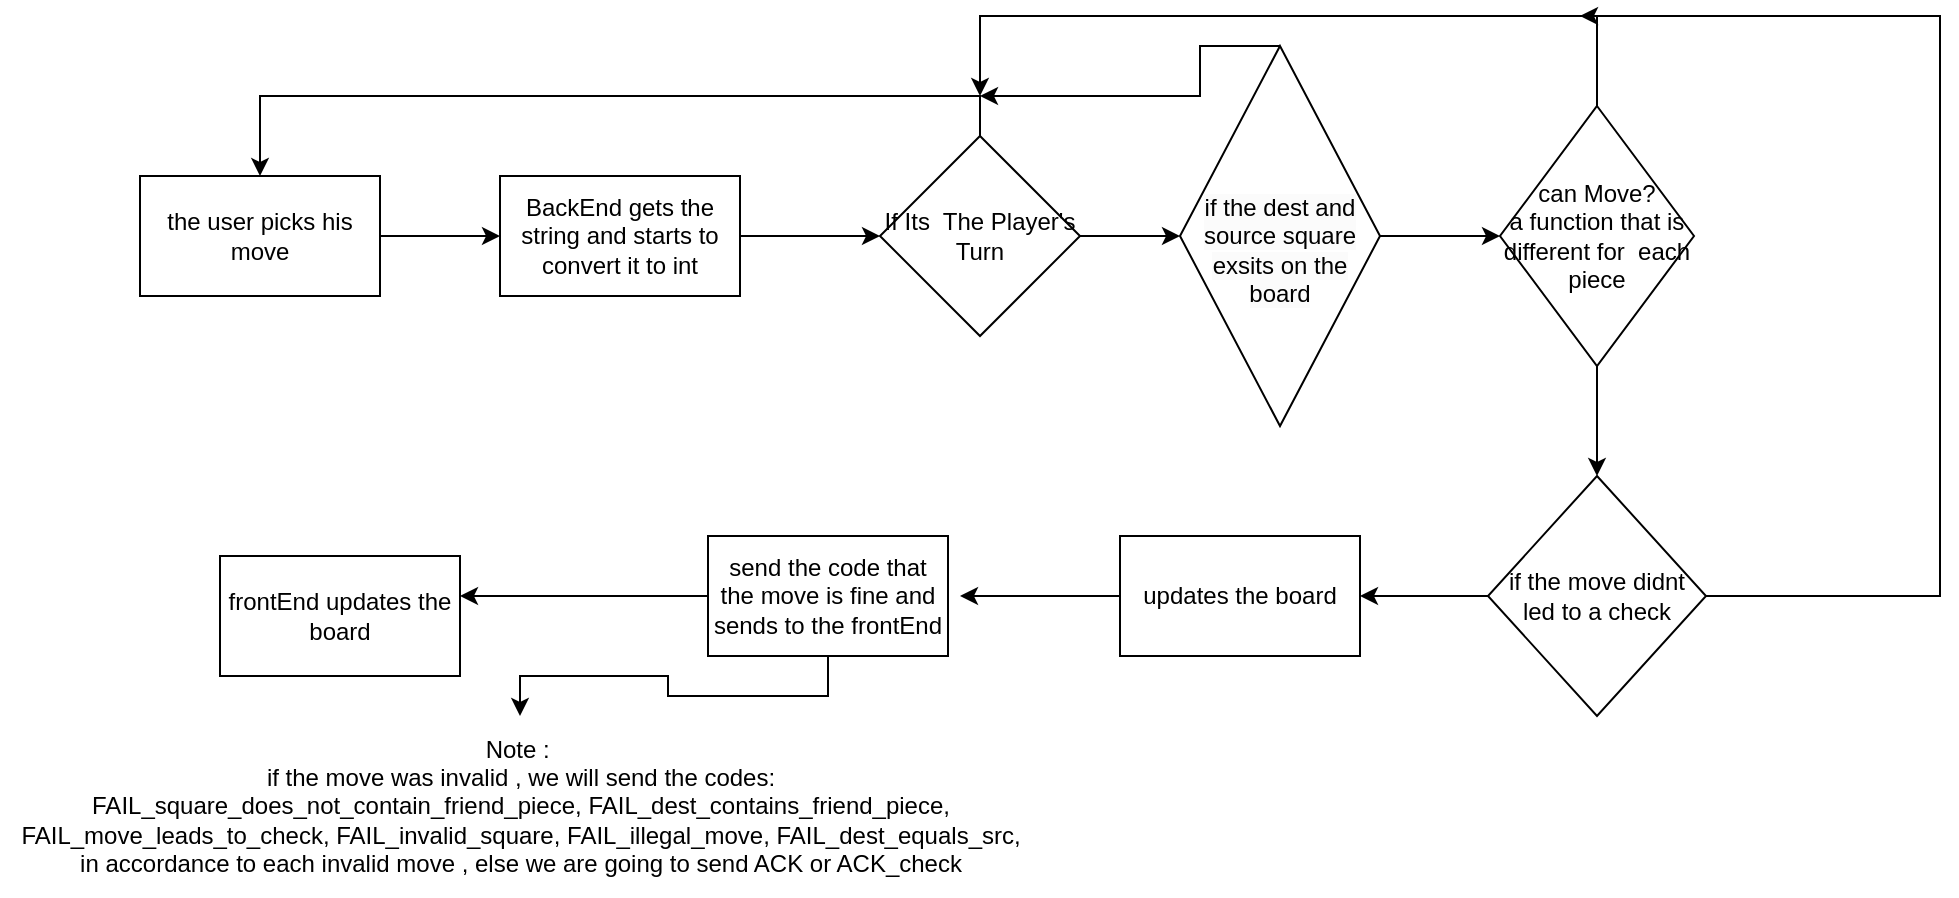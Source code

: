 <mxfile version="21.2.1" type="gitlab">
  <diagram id="C5RBs43oDa-KdzZeNtuy" name="Page-1">
    <mxGraphModel dx="1434" dy="1933" grid="1" gridSize="10" guides="1" tooltips="1" connect="1" arrows="1" fold="1" page="1" pageScale="1" pageWidth="827" pageHeight="1169" math="0" shadow="0">
      <root>
        <mxCell id="WIyWlLk6GJQsqaUBKTNV-0" />
        <mxCell id="WIyWlLk6GJQsqaUBKTNV-1" parent="WIyWlLk6GJQsqaUBKTNV-0" />
        <mxCell id="nHf2IIVKBqBw7tvdfu93-0" value="the user picks his move" style="rounded=0;whiteSpace=wrap;html=1;" vertex="1" parent="WIyWlLk6GJQsqaUBKTNV-1">
          <mxGeometry x="70" y="30" width="120" height="60" as="geometry" />
        </mxCell>
        <mxCell id="nHf2IIVKBqBw7tvdfu93-2" value="" style="endArrow=classic;html=1;rounded=0;" edge="1" parent="WIyWlLk6GJQsqaUBKTNV-1">
          <mxGeometry width="50" height="50" relative="1" as="geometry">
            <mxPoint x="190" y="60" as="sourcePoint" />
            <mxPoint x="250" y="60" as="targetPoint" />
          </mxGeometry>
        </mxCell>
        <mxCell id="nHf2IIVKBqBw7tvdfu93-3" value="BackEnd gets the string and starts to convert it to int" style="rounded=0;whiteSpace=wrap;html=1;" vertex="1" parent="WIyWlLk6GJQsqaUBKTNV-1">
          <mxGeometry x="250" y="30" width="120" height="60" as="geometry" />
        </mxCell>
        <mxCell id="nHf2IIVKBqBw7tvdfu93-4" value="" style="endArrow=classic;html=1;rounded=0;" edge="1" parent="WIyWlLk6GJQsqaUBKTNV-1">
          <mxGeometry width="50" height="50" relative="1" as="geometry">
            <mxPoint x="370" y="60" as="sourcePoint" />
            <mxPoint x="440" y="60" as="targetPoint" />
          </mxGeometry>
        </mxCell>
        <mxCell id="nHf2IIVKBqBw7tvdfu93-8" style="edgeStyle=orthogonalEdgeStyle;rounded=0;orthogonalLoop=1;jettySize=auto;html=1;exitX=0.5;exitY=0;exitDx=0;exitDy=0;entryX=0.5;entryY=0;entryDx=0;entryDy=0;" edge="1" parent="WIyWlLk6GJQsqaUBKTNV-1" source="nHf2IIVKBqBw7tvdfu93-5" target="nHf2IIVKBqBw7tvdfu93-0">
          <mxGeometry relative="1" as="geometry" />
        </mxCell>
        <mxCell id="nHf2IIVKBqBw7tvdfu93-9" style="edgeStyle=orthogonalEdgeStyle;rounded=0;orthogonalLoop=1;jettySize=auto;html=1;exitX=1;exitY=0.5;exitDx=0;exitDy=0;" edge="1" parent="WIyWlLk6GJQsqaUBKTNV-1" source="nHf2IIVKBqBw7tvdfu93-5">
          <mxGeometry relative="1" as="geometry">
            <mxPoint x="590" y="60" as="targetPoint" />
          </mxGeometry>
        </mxCell>
        <mxCell id="nHf2IIVKBqBw7tvdfu93-5" value="If Its&amp;nbsp; The Player&#39;s Turn" style="rhombus;whiteSpace=wrap;html=1;" vertex="1" parent="WIyWlLk6GJQsqaUBKTNV-1">
          <mxGeometry x="440" y="10" width="100" height="100" as="geometry" />
        </mxCell>
        <mxCell id="nHf2IIVKBqBw7tvdfu93-13" style="edgeStyle=orthogonalEdgeStyle;rounded=0;orthogonalLoop=1;jettySize=auto;html=1;exitX=0.5;exitY=0;exitDx=0;exitDy=0;" edge="1" parent="WIyWlLk6GJQsqaUBKTNV-1" source="nHf2IIVKBqBw7tvdfu93-11">
          <mxGeometry relative="1" as="geometry">
            <mxPoint x="490" y="-10" as="targetPoint" />
            <Array as="points">
              <mxPoint x="600" y="-35" />
              <mxPoint x="600" y="-10" />
            </Array>
          </mxGeometry>
        </mxCell>
        <mxCell id="nHf2IIVKBqBw7tvdfu93-14" style="edgeStyle=orthogonalEdgeStyle;rounded=0;orthogonalLoop=1;jettySize=auto;html=1;" edge="1" parent="WIyWlLk6GJQsqaUBKTNV-1" source="nHf2IIVKBqBw7tvdfu93-11">
          <mxGeometry relative="1" as="geometry">
            <mxPoint x="750" y="60" as="targetPoint" />
          </mxGeometry>
        </mxCell>
        <mxCell id="nHf2IIVKBqBw7tvdfu93-11" value="&lt;br&gt;&lt;span style=&quot;color: rgb(0, 0, 0); font-family: Helvetica; font-size: 12px; font-style: normal; font-variant-ligatures: normal; font-variant-caps: normal; font-weight: 400; letter-spacing: normal; orphans: 2; text-align: center; text-indent: 0px; text-transform: none; widows: 2; word-spacing: 0px; -webkit-text-stroke-width: 0px; background-color: rgb(251, 251, 251); text-decoration-thickness: initial; text-decoration-style: initial; text-decoration-color: initial; float: none; display: inline !important;&quot;&gt;if the dest and source square exsits on the board&lt;/span&gt;&lt;br&gt;" style="rhombus;whiteSpace=wrap;html=1;" vertex="1" parent="WIyWlLk6GJQsqaUBKTNV-1">
          <mxGeometry x="590" y="-35" width="100" height="190" as="geometry" />
        </mxCell>
        <mxCell id="nHf2IIVKBqBw7tvdfu93-17" style="edgeStyle=orthogonalEdgeStyle;rounded=0;orthogonalLoop=1;jettySize=auto;html=1;" edge="1" parent="WIyWlLk6GJQsqaUBKTNV-1" source="nHf2IIVKBqBw7tvdfu93-15">
          <mxGeometry relative="1" as="geometry">
            <mxPoint x="490" y="-10" as="targetPoint" />
            <Array as="points">
              <mxPoint x="799" y="-50" />
              <mxPoint x="490" y="-50" />
            </Array>
          </mxGeometry>
        </mxCell>
        <mxCell id="nHf2IIVKBqBw7tvdfu93-18" style="edgeStyle=orthogonalEdgeStyle;rounded=0;orthogonalLoop=1;jettySize=auto;html=1;" edge="1" parent="WIyWlLk6GJQsqaUBKTNV-1" source="nHf2IIVKBqBw7tvdfu93-15">
          <mxGeometry relative="1" as="geometry">
            <mxPoint x="798.5" y="180" as="targetPoint" />
          </mxGeometry>
        </mxCell>
        <mxCell id="nHf2IIVKBqBw7tvdfu93-15" value="can Move?&lt;br&gt;a function that is different for&amp;nbsp; each piece" style="rhombus;whiteSpace=wrap;html=1;" vertex="1" parent="WIyWlLk6GJQsqaUBKTNV-1">
          <mxGeometry x="750" y="-5" width="97" height="130" as="geometry" />
        </mxCell>
        <mxCell id="nHf2IIVKBqBw7tvdfu93-21" style="edgeStyle=orthogonalEdgeStyle;rounded=0;orthogonalLoop=1;jettySize=auto;html=1;" edge="1" parent="WIyWlLk6GJQsqaUBKTNV-1" source="nHf2IIVKBqBw7tvdfu93-19">
          <mxGeometry relative="1" as="geometry">
            <mxPoint x="680" y="240" as="targetPoint" />
          </mxGeometry>
        </mxCell>
        <mxCell id="nHf2IIVKBqBw7tvdfu93-26" style="edgeStyle=orthogonalEdgeStyle;rounded=0;orthogonalLoop=1;jettySize=auto;html=1;exitX=1;exitY=0.5;exitDx=0;exitDy=0;" edge="1" parent="WIyWlLk6GJQsqaUBKTNV-1" source="nHf2IIVKBqBw7tvdfu93-19">
          <mxGeometry relative="1" as="geometry">
            <mxPoint x="790" y="-50" as="targetPoint" />
            <Array as="points">
              <mxPoint x="970" y="240" />
              <mxPoint x="970" y="-50" />
            </Array>
          </mxGeometry>
        </mxCell>
        <mxCell id="nHf2IIVKBqBw7tvdfu93-19" value="if the move didnt led to a check" style="rhombus;whiteSpace=wrap;html=1;" vertex="1" parent="WIyWlLk6GJQsqaUBKTNV-1">
          <mxGeometry x="744" y="180" width="109" height="120" as="geometry" />
        </mxCell>
        <mxCell id="nHf2IIVKBqBw7tvdfu93-28" style="edgeStyle=orthogonalEdgeStyle;rounded=0;orthogonalLoop=1;jettySize=auto;html=1;" edge="1" parent="WIyWlLk6GJQsqaUBKTNV-1" source="nHf2IIVKBqBw7tvdfu93-27">
          <mxGeometry relative="1" as="geometry">
            <mxPoint x="480" y="240" as="targetPoint" />
          </mxGeometry>
        </mxCell>
        <mxCell id="nHf2IIVKBqBw7tvdfu93-27" value="updates the board" style="rounded=0;whiteSpace=wrap;html=1;" vertex="1" parent="WIyWlLk6GJQsqaUBKTNV-1">
          <mxGeometry x="560" y="210" width="120" height="60" as="geometry" />
        </mxCell>
        <mxCell id="nHf2IIVKBqBw7tvdfu93-31" style="edgeStyle=orthogonalEdgeStyle;rounded=0;orthogonalLoop=1;jettySize=auto;html=1;" edge="1" parent="WIyWlLk6GJQsqaUBKTNV-1" source="nHf2IIVKBqBw7tvdfu93-29">
          <mxGeometry relative="1" as="geometry">
            <mxPoint x="230" y="240" as="targetPoint" />
          </mxGeometry>
        </mxCell>
        <mxCell id="nHf2IIVKBqBw7tvdfu93-35" style="edgeStyle=orthogonalEdgeStyle;rounded=0;orthogonalLoop=1;jettySize=auto;html=1;" edge="1" parent="WIyWlLk6GJQsqaUBKTNV-1" source="nHf2IIVKBqBw7tvdfu93-29" target="nHf2IIVKBqBw7tvdfu93-34">
          <mxGeometry relative="1" as="geometry" />
        </mxCell>
        <mxCell id="nHf2IIVKBqBw7tvdfu93-29" value="send the code that the move is fine and sends to the frontEnd" style="rounded=0;whiteSpace=wrap;html=1;" vertex="1" parent="WIyWlLk6GJQsqaUBKTNV-1">
          <mxGeometry x="354" y="210" width="120" height="60" as="geometry" />
        </mxCell>
        <mxCell id="nHf2IIVKBqBw7tvdfu93-32" value="frontEnd updates the board" style="rounded=0;whiteSpace=wrap;html=1;" vertex="1" parent="WIyWlLk6GJQsqaUBKTNV-1">
          <mxGeometry x="110" y="220" width="120" height="60" as="geometry" />
        </mxCell>
        <mxCell id="nHf2IIVKBqBw7tvdfu93-34" value="Note :&amp;nbsp;&lt;br&gt;if the move was invalid , we will send the codes:&lt;br&gt;&lt;div&gt;FAIL_square_does_not_contain_friend_piece, FAIL_dest_contains_friend_piece,&lt;/div&gt;&lt;div&gt;	FAIL_move_leads_to_check, FAIL_invalid_square, FAIL_illegal_move, FAIL_dest_equals_src,&lt;/div&gt;&lt;div&gt;in&amp;nbsp;accordance to each invalid move , else we are going to send ACK or ACK_check&lt;/div&gt;" style="text;html=1;align=center;verticalAlign=middle;resizable=0;points=[];autosize=1;strokeColor=none;fillColor=none;" vertex="1" parent="WIyWlLk6GJQsqaUBKTNV-1">
          <mxGeometry y="300" width="520" height="90" as="geometry" />
        </mxCell>
      </root>
    </mxGraphModel>
  </diagram>
</mxfile>
